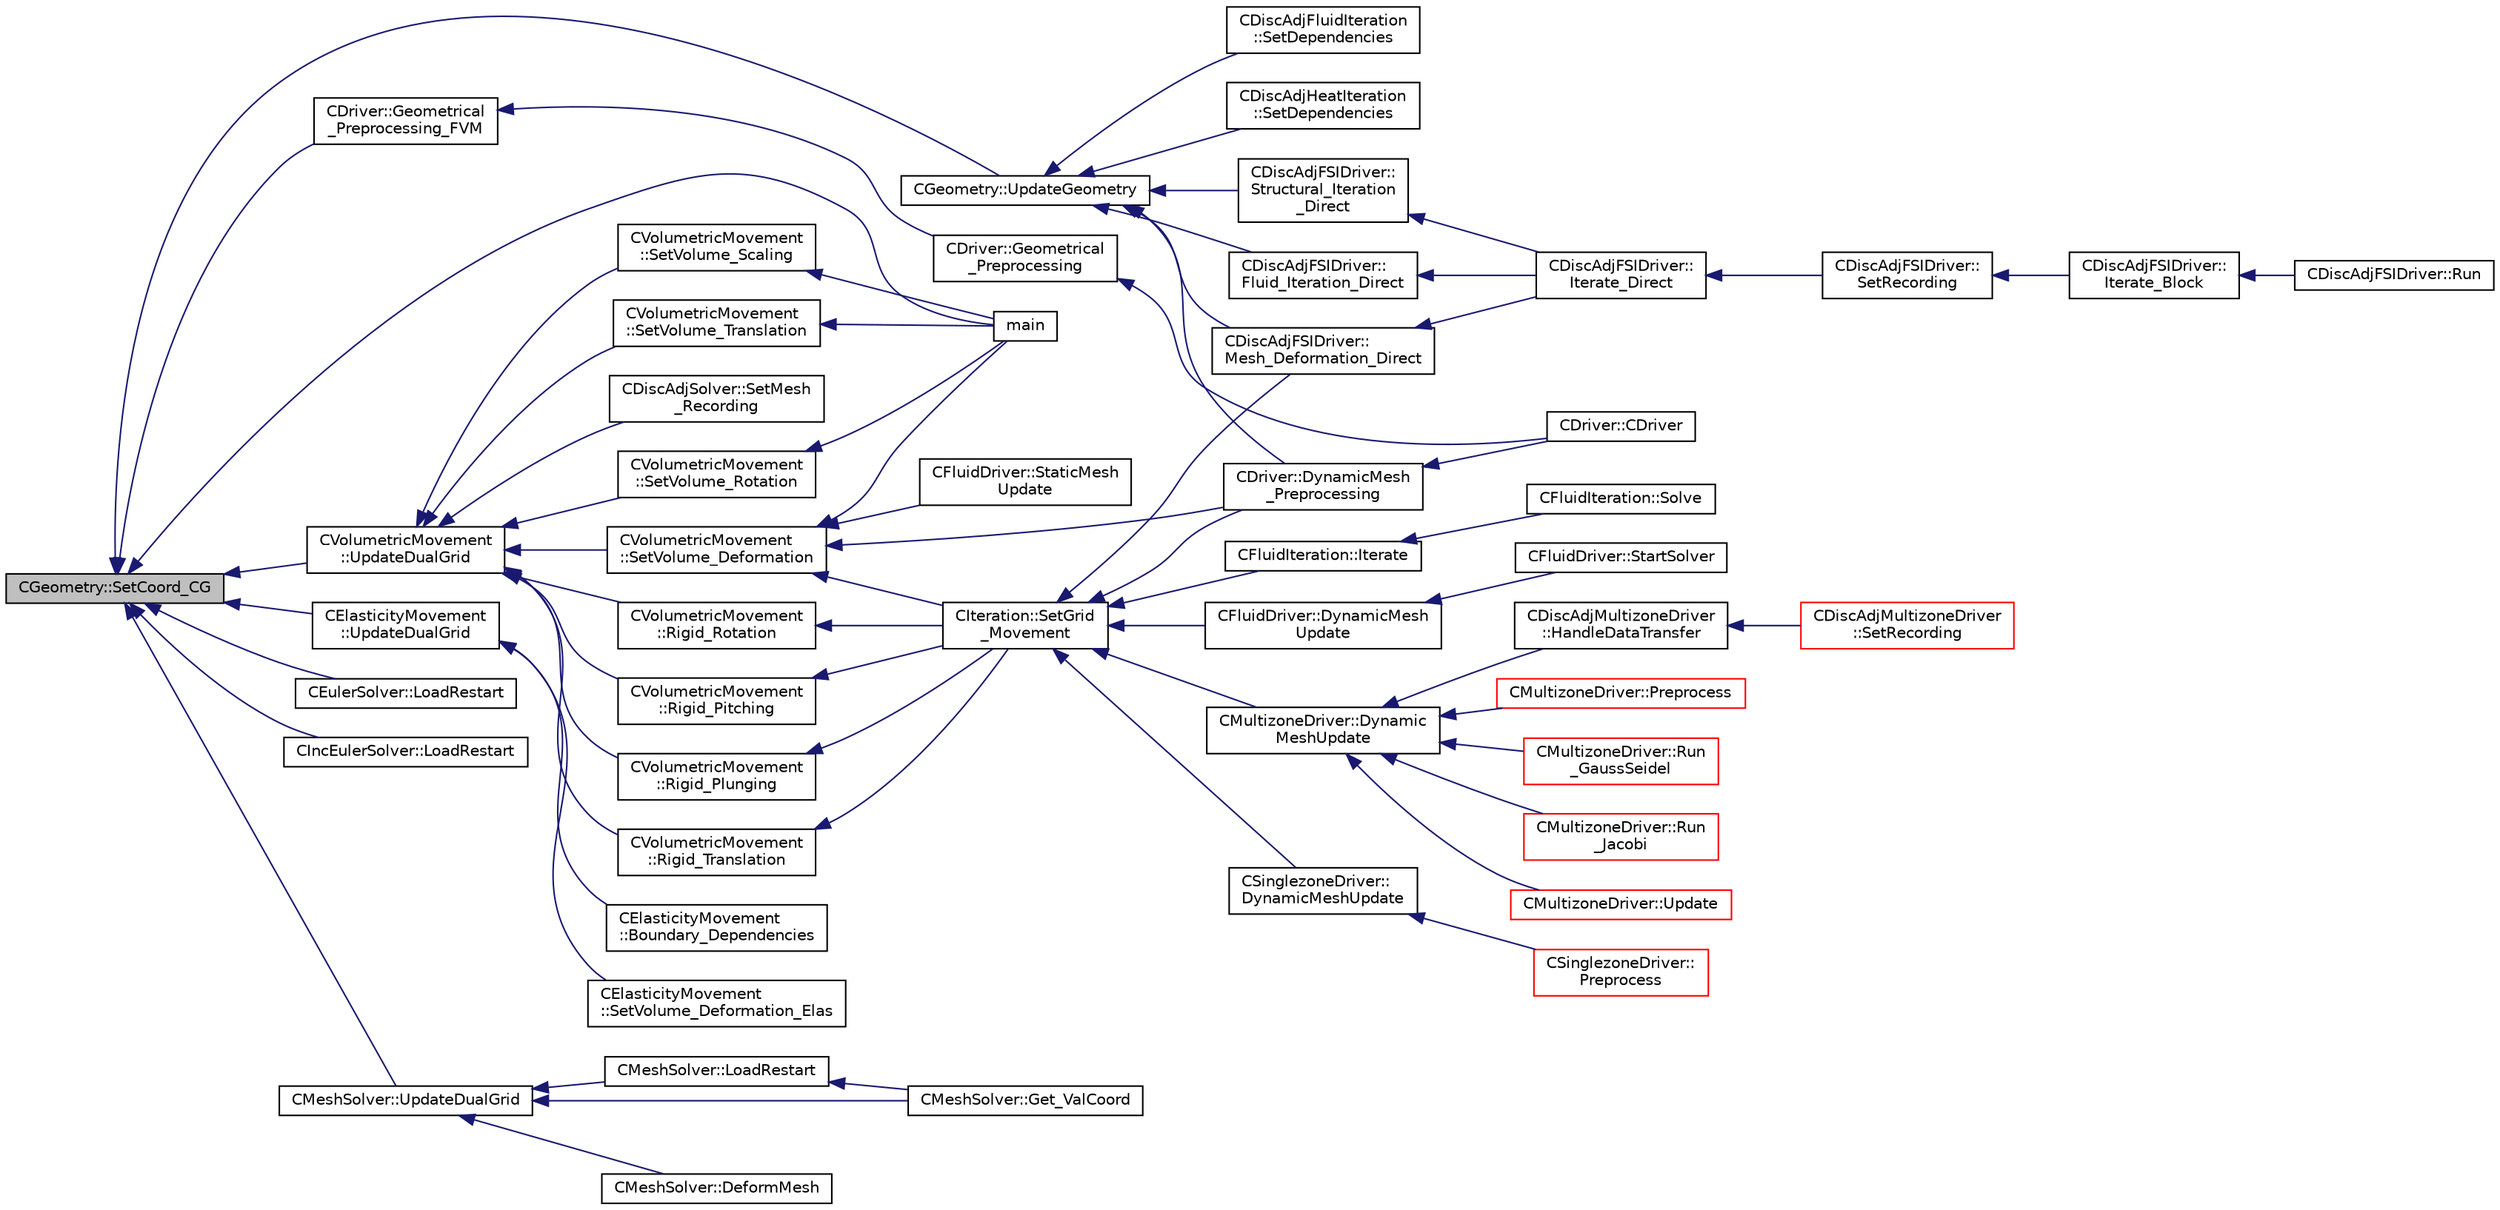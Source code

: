 digraph "CGeometry::SetCoord_CG"
{
  edge [fontname="Helvetica",fontsize="10",labelfontname="Helvetica",labelfontsize="10"];
  node [fontname="Helvetica",fontsize="10",shape=record];
  rankdir="LR";
  Node2586 [label="CGeometry::SetCoord_CG",height=0.2,width=0.4,color="black", fillcolor="grey75", style="filled", fontcolor="black"];
  Node2586 -> Node2587 [dir="back",color="midnightblue",fontsize="10",style="solid",fontname="Helvetica"];
  Node2587 [label="CGeometry::UpdateGeometry",height=0.2,width=0.4,color="black", fillcolor="white", style="filled",URL="$class_c_geometry.html#a19a4ef04ee51e37dc80cebf429e71a55",tooltip="Update the multi-grid structure and the wall-distance. "];
  Node2587 -> Node2588 [dir="back",color="midnightblue",fontsize="10",style="solid",fontname="Helvetica"];
  Node2588 [label="CDriver::DynamicMesh\l_Preprocessing",height=0.2,width=0.4,color="black", fillcolor="white", style="filled",URL="$class_c_driver.html#af585d91d9c08dbddcc2b3e67dd5f5af9",tooltip="GridMovement_Preprocessing. "];
  Node2588 -> Node2589 [dir="back",color="midnightblue",fontsize="10",style="solid",fontname="Helvetica"];
  Node2589 [label="CDriver::CDriver",height=0.2,width=0.4,color="black", fillcolor="white", style="filled",URL="$class_c_driver.html#a3fca4a013a6efa9bbb38fe78a86b5f3d",tooltip="Constructor of the class. "];
  Node2587 -> Node2590 [dir="back",color="midnightblue",fontsize="10",style="solid",fontname="Helvetica"];
  Node2590 [label="CDiscAdjFSIDriver::\lFluid_Iteration_Direct",height=0.2,width=0.4,color="black", fillcolor="white", style="filled",URL="$class_c_disc_adj_f_s_i_driver.html#aade7f9d8b7f7f1ddccfdc62d3b1fdaa8",tooltip="Run a direct flow iteration. "];
  Node2590 -> Node2591 [dir="back",color="midnightblue",fontsize="10",style="solid",fontname="Helvetica"];
  Node2591 [label="CDiscAdjFSIDriver::\lIterate_Direct",height=0.2,width=0.4,color="black", fillcolor="white", style="filled",URL="$class_c_disc_adj_f_s_i_driver.html#acd9e7f14d860522e48ba2b6db34efd49",tooltip="Iterate the direct solver for recording. "];
  Node2591 -> Node2592 [dir="back",color="midnightblue",fontsize="10",style="solid",fontname="Helvetica"];
  Node2592 [label="CDiscAdjFSIDriver::\lSetRecording",height=0.2,width=0.4,color="black", fillcolor="white", style="filled",URL="$class_c_disc_adj_f_s_i_driver.html#ab07394a77802e469a321ccd1b10cb988",tooltip="Set the recording for a Discrete Adjoint iteration for the FSI problem. "];
  Node2592 -> Node2593 [dir="back",color="midnightblue",fontsize="10",style="solid",fontname="Helvetica"];
  Node2593 [label="CDiscAdjFSIDriver::\lIterate_Block",height=0.2,width=0.4,color="black", fillcolor="white", style="filled",URL="$class_c_disc_adj_f_s_i_driver.html#a84949f139fa795b7d34d6ff77e82eb5c",tooltip="Iterate a certain block for adjoint FSI - may be the whole set of variables or independent and subite..."];
  Node2593 -> Node2594 [dir="back",color="midnightblue",fontsize="10",style="solid",fontname="Helvetica"];
  Node2594 [label="CDiscAdjFSIDriver::Run",height=0.2,width=0.4,color="black", fillcolor="white", style="filled",URL="$class_c_disc_adj_f_s_i_driver.html#a2e965d6e9c4dcfc296077cae225cab21",tooltip="Run a Discrete Adjoint iteration for the FSI problem. "];
  Node2587 -> Node2595 [dir="back",color="midnightblue",fontsize="10",style="solid",fontname="Helvetica"];
  Node2595 [label="CDiscAdjFSIDriver::\lStructural_Iteration\l_Direct",height=0.2,width=0.4,color="black", fillcolor="white", style="filled",URL="$class_c_disc_adj_f_s_i_driver.html#aef8192d6dd5451f1e496e9847c2c5c65",tooltip="Run a direct structural iteration. "];
  Node2595 -> Node2591 [dir="back",color="midnightblue",fontsize="10",style="solid",fontname="Helvetica"];
  Node2587 -> Node2596 [dir="back",color="midnightblue",fontsize="10",style="solid",fontname="Helvetica"];
  Node2596 [label="CDiscAdjFSIDriver::\lMesh_Deformation_Direct",height=0.2,width=0.4,color="black", fillcolor="white", style="filled",URL="$class_c_disc_adj_f_s_i_driver.html#ad683500d6b3773af342165b1b18f5c59",tooltip="Run a direct mesh deformation. "];
  Node2596 -> Node2591 [dir="back",color="midnightblue",fontsize="10",style="solid",fontname="Helvetica"];
  Node2587 -> Node2597 [dir="back",color="midnightblue",fontsize="10",style="solid",fontname="Helvetica"];
  Node2597 [label="CDiscAdjFluidIteration\l::SetDependencies",height=0.2,width=0.4,color="black", fillcolor="white", style="filled",URL="$class_c_disc_adj_fluid_iteration.html#aad302b77466b001d380ca8766ba8d85c",tooltip="Compute necessary variables that depend on the conservative variables or the mesh node positions (e..."];
  Node2587 -> Node2598 [dir="back",color="midnightblue",fontsize="10",style="solid",fontname="Helvetica"];
  Node2598 [label="CDiscAdjHeatIteration\l::SetDependencies",height=0.2,width=0.4,color="black", fillcolor="white", style="filled",URL="$class_c_disc_adj_heat_iteration.html#a8098b35364d0a2a7b1fa31850714e359",tooltip="Compute necessary variables that depend on the conservative variables or the mesh node positions (e..."];
  Node2586 -> Node2599 [dir="back",color="midnightblue",fontsize="10",style="solid",fontname="Helvetica"];
  Node2599 [label="CVolumetricMovement\l::UpdateDualGrid",height=0.2,width=0.4,color="black", fillcolor="white", style="filled",URL="$class_c_volumetric_movement.html#a434fc9989fc773704d174d048a4ca61e",tooltip="Update the dual grid after the grid movement (edges and control volumes). "];
  Node2599 -> Node2600 [dir="back",color="midnightblue",fontsize="10",style="solid",fontname="Helvetica"];
  Node2600 [label="CVolumetricMovement\l::SetVolume_Deformation",height=0.2,width=0.4,color="black", fillcolor="white", style="filled",URL="$class_c_volumetric_movement.html#a9120967db0448fb16cb3ddf14ce6b533",tooltip="Grid deformation using the spring analogy method. "];
  Node2600 -> Node2588 [dir="back",color="midnightblue",fontsize="10",style="solid",fontname="Helvetica"];
  Node2600 -> Node2601 [dir="back",color="midnightblue",fontsize="10",style="solid",fontname="Helvetica"];
  Node2601 [label="CIteration::SetGrid\l_Movement",height=0.2,width=0.4,color="black", fillcolor="white", style="filled",URL="$class_c_iteration.html#a7b36785762f6b0c214569b185b858b6c",tooltip="Updates the positions and grid velocities for dynamic meshes between physical time steps..."];
  Node2601 -> Node2588 [dir="back",color="midnightblue",fontsize="10",style="solid",fontname="Helvetica"];
  Node2601 -> Node2602 [dir="back",color="midnightblue",fontsize="10",style="solid",fontname="Helvetica"];
  Node2602 [label="CFluidDriver::DynamicMesh\lUpdate",height=0.2,width=0.4,color="black", fillcolor="white", style="filled",URL="$class_c_fluid_driver.html#a4eee67049f34a1875a42afa470e9f828",tooltip="Perform a dynamic mesh deformation, included grid velocity computation and the update of the multigri..."];
  Node2602 -> Node2603 [dir="back",color="midnightblue",fontsize="10",style="solid",fontname="Helvetica"];
  Node2603 [label="CFluidDriver::StartSolver",height=0.2,width=0.4,color="black", fillcolor="white", style="filled",URL="$class_c_fluid_driver.html#a1c122d5a4b5f562f69a84aef2b8bd6d5",tooltip="Launch the computation for all zones and all physics. "];
  Node2601 -> Node2596 [dir="back",color="midnightblue",fontsize="10",style="solid",fontname="Helvetica"];
  Node2601 -> Node2604 [dir="back",color="midnightblue",fontsize="10",style="solid",fontname="Helvetica"];
  Node2604 [label="CMultizoneDriver::Dynamic\lMeshUpdate",height=0.2,width=0.4,color="black", fillcolor="white", style="filled",URL="$class_c_multizone_driver.html#ad28a95a48e9750237a5e2b1bf2c4aac9",tooltip="Perform a dynamic mesh deformation, included grid velocity computation and the update of the multigri..."];
  Node2604 -> Node2605 [dir="back",color="midnightblue",fontsize="10",style="solid",fontname="Helvetica"];
  Node2605 [label="CDiscAdjMultizoneDriver\l::HandleDataTransfer",height=0.2,width=0.4,color="black", fillcolor="white", style="filled",URL="$class_c_disc_adj_multizone_driver.html#ab33de05a7a1f77dcf60014a4a35dd4f1",tooltip="Transfer data between zones and update grids when required. "];
  Node2605 -> Node2606 [dir="back",color="midnightblue",fontsize="10",style="solid",fontname="Helvetica"];
  Node2606 [label="CDiscAdjMultizoneDriver\l::SetRecording",height=0.2,width=0.4,color="red", fillcolor="white", style="filled",URL="$class_c_disc_adj_multizone_driver.html#a441f8669a04147aacab7df463e1dd021",tooltip="Record one iteration of the primal problem within each zone. "];
  Node2604 -> Node2610 [dir="back",color="midnightblue",fontsize="10",style="solid",fontname="Helvetica"];
  Node2610 [label="CMultizoneDriver::Preprocess",height=0.2,width=0.4,color="red", fillcolor="white", style="filled",URL="$class_c_multizone_driver.html#a29c97f0dff69501feb7d5f8fe2670088",tooltip="Preprocess the multizone iteration. "];
  Node2604 -> Node2612 [dir="back",color="midnightblue",fontsize="10",style="solid",fontname="Helvetica"];
  Node2612 [label="CMultizoneDriver::Run\l_GaussSeidel",height=0.2,width=0.4,color="red", fillcolor="white", style="filled",URL="$class_c_multizone_driver.html#a8036223cdbe0c0d4552f17f6bad9189b",tooltip="Run a Block Gauss-Seidel iteration in all physical zones. "];
  Node2604 -> Node2613 [dir="back",color="midnightblue",fontsize="10",style="solid",fontname="Helvetica"];
  Node2613 [label="CMultizoneDriver::Run\l_Jacobi",height=0.2,width=0.4,color="red", fillcolor="white", style="filled",URL="$class_c_multizone_driver.html#a1bf2824daac5a10e8fb7387676eee338",tooltip="Run a Block-Jacobi iteration in all physical zones. "];
  Node2604 -> Node2614 [dir="back",color="midnightblue",fontsize="10",style="solid",fontname="Helvetica"];
  Node2614 [label="CMultizoneDriver::Update",height=0.2,width=0.4,color="red", fillcolor="white", style="filled",URL="$class_c_multizone_driver.html#ac5d960382730c14b035965906cf02cb6",tooltip="Update the dual-time solution within multiple zones. "];
  Node2601 -> Node2615 [dir="back",color="midnightblue",fontsize="10",style="solid",fontname="Helvetica"];
  Node2615 [label="CSinglezoneDriver::\lDynamicMeshUpdate",height=0.2,width=0.4,color="black", fillcolor="white", style="filled",URL="$class_c_singlezone_driver.html#a8cf4c7786b495d459818b656a7f6a357",tooltip="Perform a dynamic mesh deformation, included grid velocity computation and the update of the multigri..."];
  Node2615 -> Node2616 [dir="back",color="midnightblue",fontsize="10",style="solid",fontname="Helvetica"];
  Node2616 [label="CSinglezoneDriver::\lPreprocess",height=0.2,width=0.4,color="red", fillcolor="white", style="filled",URL="$class_c_singlezone_driver.html#adc6587c2d0cd656a4fbdebaf611fbbc8",tooltip="Preprocess the single-zone iteration. "];
  Node2601 -> Node2618 [dir="back",color="midnightblue",fontsize="10",style="solid",fontname="Helvetica"];
  Node2618 [label="CFluidIteration::Iterate",height=0.2,width=0.4,color="black", fillcolor="white", style="filled",URL="$class_c_fluid_iteration.html#ab1379b4cba3d8c893395123fb6030986",tooltip="Perform a single iteration of the fluid system. "];
  Node2618 -> Node2619 [dir="back",color="midnightblue",fontsize="10",style="solid",fontname="Helvetica"];
  Node2619 [label="CFluidIteration::Solve",height=0.2,width=0.4,color="black", fillcolor="white", style="filled",URL="$class_c_fluid_iteration.html#ae22cd342c9c9d2ea5ac3f5103394ff80",tooltip="Iterate the fluid system for a number of Inner_Iter iterations. "];
  Node2600 -> Node2620 [dir="back",color="midnightblue",fontsize="10",style="solid",fontname="Helvetica"];
  Node2620 [label="CFluidDriver::StaticMesh\lUpdate",height=0.2,width=0.4,color="black", fillcolor="white", style="filled",URL="$class_c_fluid_driver.html#a6771333285f189b2f979478dee64d897",tooltip="Perform a static mesh deformation, without considering grid velocity (multiple zone). "];
  Node2600 -> Node2621 [dir="back",color="midnightblue",fontsize="10",style="solid",fontname="Helvetica"];
  Node2621 [label="main",height=0.2,width=0.4,color="black", fillcolor="white", style="filled",URL="$_s_u2___d_e_f_8cpp.html#a0ddf1224851353fc92bfbff6f499fa97"];
  Node2599 -> Node2622 [dir="back",color="midnightblue",fontsize="10",style="solid",fontname="Helvetica"];
  Node2622 [label="CVolumetricMovement\l::Rigid_Rotation",height=0.2,width=0.4,color="black", fillcolor="white", style="filled",URL="$class_c_volumetric_movement.html#a316597f05a787ca1b683aba66214110b",tooltip="Unsteady grid movement using rigid mesh rotation. "];
  Node2622 -> Node2601 [dir="back",color="midnightblue",fontsize="10",style="solid",fontname="Helvetica"];
  Node2599 -> Node2623 [dir="back",color="midnightblue",fontsize="10",style="solid",fontname="Helvetica"];
  Node2623 [label="CVolumetricMovement\l::Rigid_Pitching",height=0.2,width=0.4,color="black", fillcolor="white", style="filled",URL="$class_c_volumetric_movement.html#a9806afa50b53c60376844053db15420c",tooltip="Unsteady pitching grid movement using rigid mesh motion. "];
  Node2623 -> Node2601 [dir="back",color="midnightblue",fontsize="10",style="solid",fontname="Helvetica"];
  Node2599 -> Node2624 [dir="back",color="midnightblue",fontsize="10",style="solid",fontname="Helvetica"];
  Node2624 [label="CVolumetricMovement\l::Rigid_Plunging",height=0.2,width=0.4,color="black", fillcolor="white", style="filled",URL="$class_c_volumetric_movement.html#a886e5096f246aec19af2b98bad3e39b2",tooltip="Unsteady plunging grid movement using rigid mesh motion. "];
  Node2624 -> Node2601 [dir="back",color="midnightblue",fontsize="10",style="solid",fontname="Helvetica"];
  Node2599 -> Node2625 [dir="back",color="midnightblue",fontsize="10",style="solid",fontname="Helvetica"];
  Node2625 [label="CVolumetricMovement\l::Rigid_Translation",height=0.2,width=0.4,color="black", fillcolor="white", style="filled",URL="$class_c_volumetric_movement.html#a00368e3044dd07d74e1fafdc11980644",tooltip="Unsteady translational grid movement using rigid mesh motion. "];
  Node2625 -> Node2601 [dir="back",color="midnightblue",fontsize="10",style="solid",fontname="Helvetica"];
  Node2599 -> Node2626 [dir="back",color="midnightblue",fontsize="10",style="solid",fontname="Helvetica"];
  Node2626 [label="CVolumetricMovement\l::SetVolume_Scaling",height=0.2,width=0.4,color="black", fillcolor="white", style="filled",URL="$class_c_volumetric_movement.html#aee1d5186224a5a5ac130501a99934c73",tooltip="Scale the volume grid by a multiplicative factor. "];
  Node2626 -> Node2621 [dir="back",color="midnightblue",fontsize="10",style="solid",fontname="Helvetica"];
  Node2599 -> Node2627 [dir="back",color="midnightblue",fontsize="10",style="solid",fontname="Helvetica"];
  Node2627 [label="CVolumetricMovement\l::SetVolume_Translation",height=0.2,width=0.4,color="black", fillcolor="white", style="filled",URL="$class_c_volumetric_movement.html#adfd39194cc7ec87ba5d2bf96e67a4a95",tooltip="Translate the volume grid by a specified displacement vector. "];
  Node2627 -> Node2621 [dir="back",color="midnightblue",fontsize="10",style="solid",fontname="Helvetica"];
  Node2599 -> Node2628 [dir="back",color="midnightblue",fontsize="10",style="solid",fontname="Helvetica"];
  Node2628 [label="CVolumetricMovement\l::SetVolume_Rotation",height=0.2,width=0.4,color="black", fillcolor="white", style="filled",URL="$class_c_volumetric_movement.html#af04d0ba7919aa8bddb656347b34bba67",tooltip="Rotate the volume grid around a specified axis and angle. "];
  Node2628 -> Node2621 [dir="back",color="midnightblue",fontsize="10",style="solid",fontname="Helvetica"];
  Node2599 -> Node2629 [dir="back",color="midnightblue",fontsize="10",style="solid",fontname="Helvetica"];
  Node2629 [label="CDiscAdjSolver::SetMesh\l_Recording",height=0.2,width=0.4,color="black", fillcolor="white", style="filled",URL="$class_c_disc_adj_solver.html#adc826b33b0fc3934d4a3702fca3d3367",tooltip="Prepare the solver for a new recording. "];
  Node2586 -> Node2630 [dir="back",color="midnightblue",fontsize="10",style="solid",fontname="Helvetica"];
  Node2630 [label="CElasticityMovement\l::UpdateDualGrid",height=0.2,width=0.4,color="black", fillcolor="white", style="filled",URL="$class_c_elasticity_movement.html#a7c9f95bae9a5a7b1434c238449d8745d",tooltip="Update the dual grid after the grid movement (edges and control volumes). "];
  Node2630 -> Node2631 [dir="back",color="midnightblue",fontsize="10",style="solid",fontname="Helvetica"];
  Node2631 [label="CElasticityMovement\l::SetVolume_Deformation_Elas",height=0.2,width=0.4,color="black", fillcolor="white", style="filled",URL="$class_c_elasticity_movement.html#a214b75ab52f6238cf321ec5834289b8e",tooltip="Grid deformation using the linear elasticity equations. "];
  Node2630 -> Node2632 [dir="back",color="midnightblue",fontsize="10",style="solid",fontname="Helvetica"];
  Node2632 [label="CElasticityMovement\l::Boundary_Dependencies",height=0.2,width=0.4,color="black", fillcolor="white", style="filled",URL="$class_c_elasticity_movement.html#a5e3d4d9850a2765b90d82a08610a8b2b",tooltip="Set the boundary displacements in the mesh side of the problem. "];
  Node2586 -> Node2633 [dir="back",color="midnightblue",fontsize="10",style="solid",fontname="Helvetica"];
  Node2633 [label="CDriver::Geometrical\l_Preprocessing_FVM",height=0.2,width=0.4,color="black", fillcolor="white", style="filled",URL="$class_c_driver.html#a2007d2233a2d935a90140499ec4822a4",tooltip="Geometrical_Preprocessing_FVM. "];
  Node2633 -> Node2634 [dir="back",color="midnightblue",fontsize="10",style="solid",fontname="Helvetica"];
  Node2634 [label="CDriver::Geometrical\l_Preprocessing",height=0.2,width=0.4,color="black", fillcolor="white", style="filled",URL="$class_c_driver.html#ad3d55fa299acdb779a7772bcee249004",tooltip="Construction of the edge-based data structure and the multigrid structure. "];
  Node2634 -> Node2589 [dir="back",color="midnightblue",fontsize="10",style="solid",fontname="Helvetica"];
  Node2586 -> Node2635 [dir="back",color="midnightblue",fontsize="10",style="solid",fontname="Helvetica"];
  Node2635 [label="CEulerSolver::LoadRestart",height=0.2,width=0.4,color="black", fillcolor="white", style="filled",URL="$class_c_euler_solver.html#a463d0854ec9cfb4a277794df9329ebae",tooltip="Load a solution from a restart file. "];
  Node2586 -> Node2636 [dir="back",color="midnightblue",fontsize="10",style="solid",fontname="Helvetica"];
  Node2636 [label="CIncEulerSolver::LoadRestart",height=0.2,width=0.4,color="black", fillcolor="white", style="filled",URL="$class_c_inc_euler_solver.html#aa4c572590c60bbc0f3db269eb55ea12f",tooltip="Load a solution from a restart file. "];
  Node2586 -> Node2637 [dir="back",color="midnightblue",fontsize="10",style="solid",fontname="Helvetica"];
  Node2637 [label="CMeshSolver::UpdateDualGrid",height=0.2,width=0.4,color="black", fillcolor="white", style="filled",URL="$class_c_mesh_solver.html#a11a91e2f01e24f72a983321dbe6fb5a0",tooltip="Update the dual grid after the grid movement (edges and control volumes). "];
  Node2637 -> Node2638 [dir="back",color="midnightblue",fontsize="10",style="solid",fontname="Helvetica"];
  Node2638 [label="CMeshSolver::Get_ValCoord",height=0.2,width=0.4,color="black", fillcolor="white", style="filled",URL="$class_c_mesh_solver.html#a91bd5c2365d1a619c804311e0d5550cb",tooltip="Get the value of the reference coordinate to set on the element structure. "];
  Node2637 -> Node2639 [dir="back",color="midnightblue",fontsize="10",style="solid",fontname="Helvetica"];
  Node2639 [label="CMeshSolver::DeformMesh",height=0.2,width=0.4,color="black", fillcolor="white", style="filled",URL="$class_c_mesh_solver.html#a9f95488da182ba844e5ea3cd0d613399",tooltip="Grid deformation using the linear elasticity equations. "];
  Node2637 -> Node2640 [dir="back",color="midnightblue",fontsize="10",style="solid",fontname="Helvetica"];
  Node2640 [label="CMeshSolver::LoadRestart",height=0.2,width=0.4,color="black", fillcolor="white", style="filled",URL="$class_c_mesh_solver.html#a158c64de91317d7570e7192493fe0a19",tooltip="Load a solution from a restart file. "];
  Node2640 -> Node2638 [dir="back",color="midnightblue",fontsize="10",style="solid",fontname="Helvetica"];
  Node2586 -> Node2621 [dir="back",color="midnightblue",fontsize="10",style="solid",fontname="Helvetica"];
}
